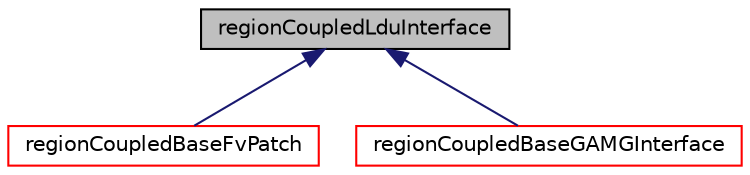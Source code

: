 digraph "regionCoupledLduInterface"
{
  bgcolor="transparent";
  edge [fontname="Helvetica",fontsize="10",labelfontname="Helvetica",labelfontsize="10"];
  node [fontname="Helvetica",fontsize="10",shape=record];
  Node1 [label="regionCoupledLduInterface",height=0.2,width=0.4,color="black", fillcolor="grey75", style="filled", fontcolor="black"];
  Node1 -> Node2 [dir="back",color="midnightblue",fontsize="10",style="solid",fontname="Helvetica"];
  Node2 [label="regionCoupledBaseFvPatch",height=0.2,width=0.4,color="red",URL="$a02166.html",tooltip="Base class of regionCoupledFvPatch with common functionality for regionCoupledFvPatch and regionCoupl..."];
  Node1 -> Node3 [dir="back",color="midnightblue",fontsize="10",style="solid",fontname="Helvetica"];
  Node3 [label="regionCoupledBaseGAMGInterface",height=0.2,width=0.4,color="red",URL="$a02167.html",tooltip="Base class for GAMG agglomerated coupled region interface. "];
}
